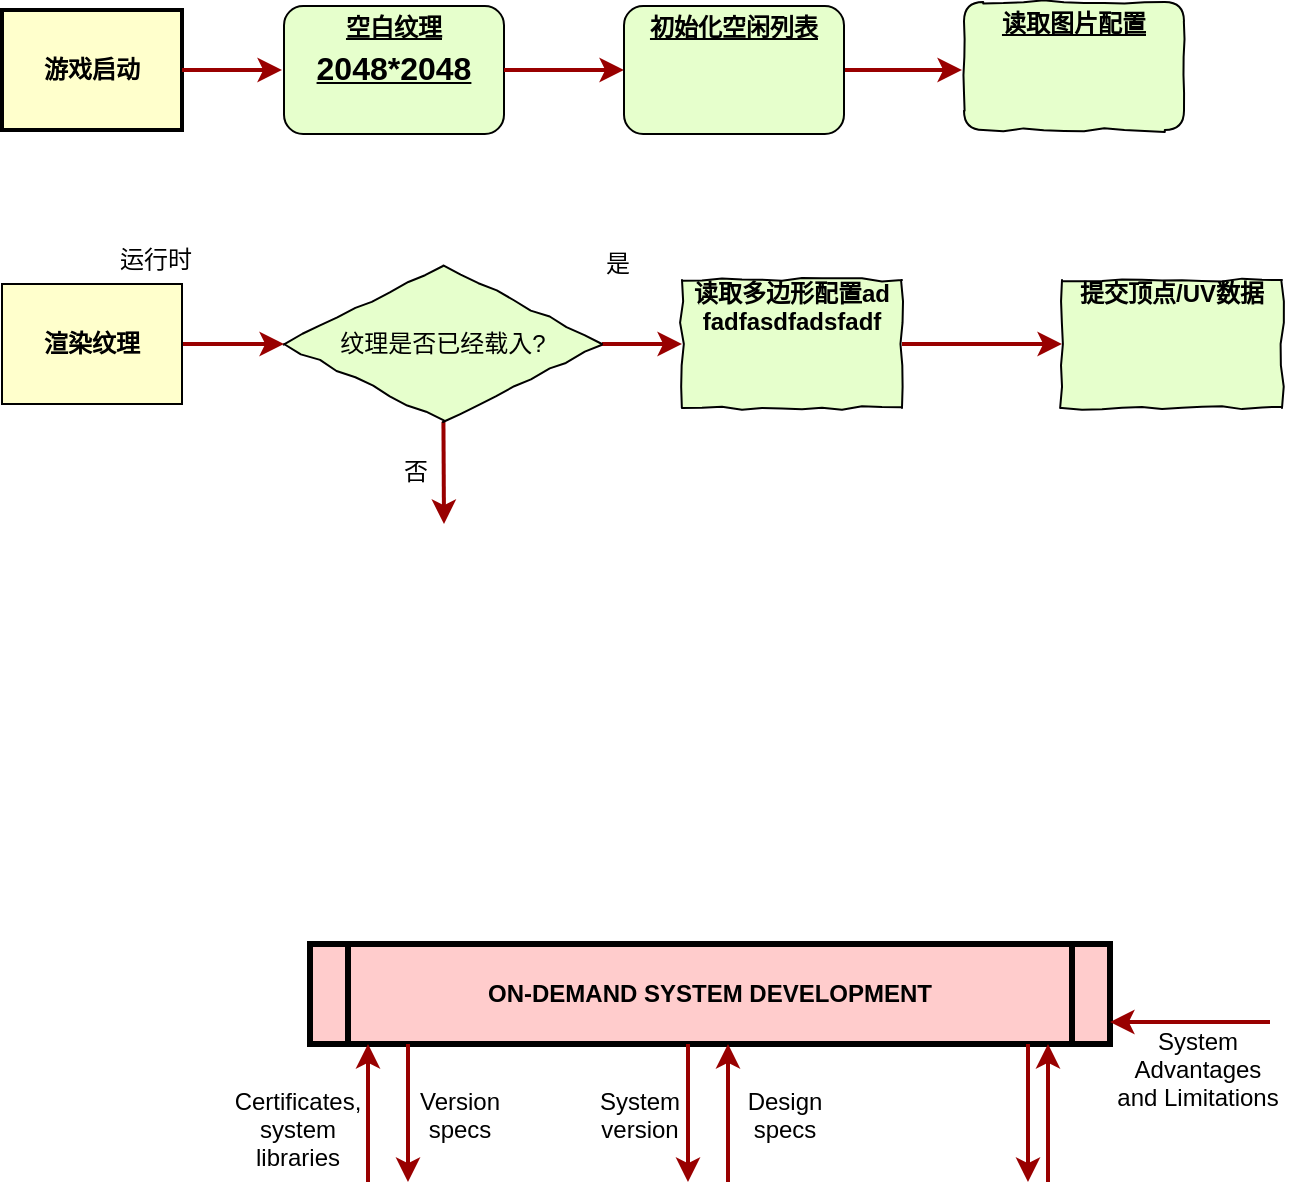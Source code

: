 <mxfile pages="1" version="11.2.4" type="github"><diagram name="Page-1" id="c7558073-3199-34d8-9f00-42111426c3f3"><mxGraphModel dx="891" dy="576" grid="1" gridSize="10" guides="1" tooltips="1" connect="1" arrows="1" fold="1" page="1" pageScale="1" pageWidth="826" pageHeight="1169" background="#ffffff" math="0" shadow="0"><root><mxCell id="0"/><mxCell id="1" parent="0"/><mxCell id="2" value="&lt;p style=&quot;margin: 0px ; margin-top: 4px ; text-align: center ; text-decoration: underline&quot;&gt;空白纹理&lt;/p&gt;&lt;p style=&quot;margin: 0px ; margin-top: 4px ; text-align: center ; text-decoration: underline&quot;&gt;&lt;font style=&quot;font-size: 16px&quot;&gt;2048*2048&lt;/font&gt;&lt;/p&gt;" style="verticalAlign=middle;align=center;overflow=fill;fontSize=12;fontFamily=Helvetica;html=1;rounded=1;fontStyle=1;strokeWidth=1;fillColor=#E6FFCC" parent="1" vertex="1"><mxGeometry x="181" y="101" width="110" height="64" as="geometry"/></mxCell><mxCell id="4" value="游戏启动" style="whiteSpace=wrap;align=center;verticalAlign=middle;fontStyle=1;strokeWidth=2;fillColor=#FFFFCC" parent="1" vertex="1"><mxGeometry x="40" y="103" width="90" height="60" as="geometry"/></mxCell><mxCell id="5" value="ON-DEMAND SYSTEM DEVELOPMENT" style="shape=process;whiteSpace=wrap;align=center;verticalAlign=middle;size=0.048;fontStyle=1;strokeWidth=3;fillColor=#FFCCCC" parent="1" vertex="1"><mxGeometry x="194.0" y="570" width="400" height="50" as="geometry"/></mxCell><mxCell id="37" value="" style="edgeStyle=none;noEdgeStyle=1;strokeColor=#990000;strokeWidth=2" parent="1" source="4" edge="1"><mxGeometry width="100" height="100" relative="1" as="geometry"><mxPoint x="280" y="42" as="sourcePoint"/><mxPoint x="180" y="133" as="targetPoint"/></mxGeometry></mxCell><mxCell id="73" value="" style="edgeStyle=elbowEdgeStyle;elbow=vertical;strokeColor=#990000;strokeWidth=2" parent="1" target="5" edge="1"><mxGeometry width="100" height="100" relative="1" as="geometry"><mxPoint x="674" y="609" as="sourcePoint"/><mxPoint x="553" y="579" as="targetPoint"/><Array as="points"><mxPoint x="643" y="609"/></Array></mxGeometry></mxCell><mxCell id="75" value="System &#10;Advantages &#10;and Limitations" style="text;spacingTop=-5;align=center" parent="1" vertex="1"><mxGeometry x="623" y="610.0" width="30" height="20" as="geometry"/></mxCell><mxCell id="76" value="" style="edgeStyle=elbowEdgeStyle;elbow=horizontal;strokeColor=#990000;strokeWidth=2" parent="1" target="5" edge="1"><mxGeometry width="100" height="100" relative="1" as="geometry"><mxPoint x="563" y="689" as="sourcePoint"/><mxPoint x="513" y="659" as="targetPoint"/><Array as="points"><mxPoint x="563" y="649"/></Array></mxGeometry></mxCell><mxCell id="77" value="" style="edgeStyle=elbowEdgeStyle;elbow=horizontal;strokeColor=#990000;strokeWidth=2" parent="1" source="5" edge="1"><mxGeometry width="100" height="100" relative="1" as="geometry"><mxPoint x="393" y="769" as="sourcePoint"/><mxPoint x="553" y="689" as="targetPoint"/><Array as="points"><mxPoint x="553" y="659"/></Array></mxGeometry></mxCell><mxCell id="88" value="" style="edgeStyle=elbowEdgeStyle;elbow=horizontal;strokeColor=#990000;strokeWidth=2" parent="1" source="5" edge="1"><mxGeometry width="100" height="100" relative="1" as="geometry"><mxPoint x="43" y="679" as="sourcePoint"/><mxPoint x="383" y="689" as="targetPoint"/><Array as="points"><mxPoint x="383" y="649"/></Array></mxGeometry></mxCell><mxCell id="89" value="" style="edgeStyle=elbowEdgeStyle;elbow=horizontal;strokeColor=#990000;strokeWidth=2" parent="1" target="5" edge="1"><mxGeometry width="100" height="100" relative="1" as="geometry"><mxPoint x="403" y="689" as="sourcePoint"/><mxPoint x="153.0" y="589" as="targetPoint"/><Array as="points"><mxPoint x="403" y="649"/></Array></mxGeometry></mxCell><mxCell id="90" value="Version&#10;specs" style="text;spacingTop=-5;align=center" parent="1" vertex="1"><mxGeometry x="254" y="640" width="30" height="20" as="geometry"/></mxCell><mxCell id="91" value="Certificates,&#10;system&#10;libraries" style="text;spacingTop=-5;align=center" parent="1" vertex="1"><mxGeometry x="173" y="640.0" width="30" height="20" as="geometry"/></mxCell><mxCell id="92" value="" style="edgeStyle=elbowEdgeStyle;elbow=horizontal;strokeColor=#990000;strokeWidth=2" parent="1" source="5" edge="1"><mxGeometry width="100" height="100" relative="1" as="geometry"><mxPoint x="23.0" y="679" as="sourcePoint"/><mxPoint x="243" y="689" as="targetPoint"/><Array as="points"><mxPoint x="243" y="649"/></Array></mxGeometry></mxCell><mxCell id="93" value="" style="edgeStyle=elbowEdgeStyle;elbow=horizontal;strokeColor=#990000;strokeWidth=2" parent="1" target="5" edge="1"><mxGeometry width="100" height="100" relative="1" as="geometry"><mxPoint x="223" y="689" as="sourcePoint"/><mxPoint x="133" y="589" as="targetPoint"/><Array as="points"><mxPoint x="223" y="649"/></Array></mxGeometry></mxCell><mxCell id="95" value="Design&#10;specs" style="text;spacingTop=-5;align=center" parent="1" vertex="1"><mxGeometry x="416.5" y="640.0" width="30" height="20" as="geometry"/></mxCell><mxCell id="96" value="System&#10;version" style="text;spacingTop=-5;align=center" parent="1" vertex="1"><mxGeometry x="344.0" y="640" width="30" height="20" as="geometry"/></mxCell><mxCell id="Ya-IRal7ZvJ_JEofP9fp-98" value="" style="edgeStyle=none;noEdgeStyle=1;strokeColor=#990000;strokeWidth=2;exitX=1;exitY=0.5;exitDx=0;exitDy=0;" parent="1" source="2" edge="1" target="b0LK3URDOiDDCZ83941C-96"><mxGeometry width="100" height="100" relative="1" as="geometry"><mxPoint x="350" y="112" as="sourcePoint"/><mxPoint x="350" y="133" as="targetPoint"/></mxGeometry></mxCell><mxCell id="b0LK3URDOiDDCZ83941C-102" style="edgeStyle=none;orthogonalLoop=1;jettySize=auto;html=1;exitX=1;exitY=0.5;exitDx=0;exitDy=0;strokeColor=#990000;strokeWidth=2;" edge="1" parent="1" source="b0LK3URDOiDDCZ83941C-96"><mxGeometry relative="1" as="geometry"><mxPoint x="520" y="133" as="targetPoint"/></mxGeometry></mxCell><mxCell id="b0LK3URDOiDDCZ83941C-96" value="&lt;p style=&quot;margin: 0px ; margin-top: 4px ; text-align: center ; text-decoration: underline&quot;&gt;初始化空闲列表&lt;/p&gt;" style="verticalAlign=middle;align=center;overflow=fill;fontSize=12;fontFamily=Helvetica;html=1;rounded=1;fontStyle=1;strokeWidth=1;fillColor=#E6FFCC" vertex="1" parent="1"><mxGeometry x="351" y="101" width="110" height="64" as="geometry"/></mxCell><mxCell id="b0LK3URDOiDDCZ83941C-103" value="&lt;p style=&quot;margin: 0px ; margin-top: 4px ; text-align: center ; text-decoration: underline&quot;&gt;读取图片配置&lt;/p&gt;" style="verticalAlign=middle;align=center;overflow=fill;fontSize=12;fontFamily=Helvetica;html=1;rounded=1;fontStyle=1;strokeWidth=1;fillColor=#E6FFCC;comic=1;" vertex="1" parent="1"><mxGeometry x="521" y="99" width="110" height="64" as="geometry"/></mxCell><mxCell id="b0LK3URDOiDDCZ83941C-104" style="edgeStyle=none;orthogonalLoop=1;jettySize=auto;html=1;entryX=0;entryY=0.5;entryDx=0;entryDy=0;strokeColor=#990000;strokeWidth=2;" edge="1" parent="1" source="b0LK3URDOiDDCZ83941C-103" target="b0LK3URDOiDDCZ83941C-103"><mxGeometry relative="1" as="geometry"/></mxCell><mxCell id="b0LK3URDOiDDCZ83941C-109" style="edgeStyle=none;orthogonalLoop=1;jettySize=auto;html=1;exitX=0.5;exitY=0;exitDx=0;exitDy=0;strokeColor=#990000;strokeWidth=2;entryX=0;entryY=0.5;entryDx=0;entryDy=0;" edge="1" parent="1" source="b0LK3URDOiDDCZ83941C-105" target="b0LK3URDOiDDCZ83941C-121"><mxGeometry relative="1" as="geometry"><mxPoint x="370" y="270" as="targetPoint"/></mxGeometry></mxCell><mxCell id="b0LK3URDOiDDCZ83941C-117" value="" style="edgeStyle=none;orthogonalLoop=1;jettySize=auto;html=1;strokeColor=#990000;strokeWidth=2;" edge="1" parent="1" source="b0LK3URDOiDDCZ83941C-105"><mxGeometry relative="1" as="geometry"><mxPoint x="261" y="360" as="targetPoint"/></mxGeometry></mxCell><mxCell id="b0LK3URDOiDDCZ83941C-105" value="纹理是否已经载入?" style="rhombus;whiteSpace=wrap;html=1;rotation=0;direction=south;fillColor=#E6FFCC;shadow=0;comic=1;" vertex="1" parent="1"><mxGeometry x="181" y="231" width="159" height="78" as="geometry"/></mxCell><mxCell id="b0LK3URDOiDDCZ83941C-107" style="edgeStyle=none;orthogonalLoop=1;jettySize=auto;html=1;exitX=1;exitY=0.5;exitDx=0;exitDy=0;strokeColor=#990000;strokeWidth=2;entryX=0.5;entryY=1;entryDx=0;entryDy=0;" edge="1" parent="1" source="b0LK3URDOiDDCZ83941C-106" target="b0LK3URDOiDDCZ83941C-105"><mxGeometry relative="1" as="geometry"><mxPoint x="180" y="270" as="targetPoint"/></mxGeometry></mxCell><mxCell id="b0LK3URDOiDDCZ83941C-106" value="渲染纹理" style="whiteSpace=wrap;align=center;verticalAlign=middle;fontStyle=1;strokeWidth=1;fillColor=#FFFFCC" vertex="1" parent="1"><mxGeometry x="40" y="240" width="90" height="60" as="geometry"/></mxCell><mxCell id="b0LK3URDOiDDCZ83941C-108" value="运行时" style="text;html=1;" vertex="1" parent="1"><mxGeometry x="97" y="214" width="60" height="30" as="geometry"/></mxCell><mxCell id="b0LK3URDOiDDCZ83941C-110" value="是" style="text;html=1;" vertex="1" parent="1"><mxGeometry x="340" y="216" width="60" height="30" as="geometry"/></mxCell><mxCell id="b0LK3URDOiDDCZ83941C-118" value="否" style="text;html=1;" vertex="1" parent="1"><mxGeometry x="239" y="320" width="60" height="30" as="geometry"/></mxCell><mxCell id="b0LK3URDOiDDCZ83941C-127" value="" style="edgeStyle=none;orthogonalLoop=1;jettySize=auto;html=1;strokeColor=#990000;strokeWidth=2;" edge="1" parent="1" source="b0LK3URDOiDDCZ83941C-121" target="b0LK3URDOiDDCZ83941C-126"><mxGeometry relative="1" as="geometry"/></mxCell><mxCell id="b0LK3URDOiDDCZ83941C-121" value="读取多边形配置ad&lt;br&gt;fadfasdfadsfadf" style="verticalAlign=center;align=center;overflow=fill;fontSize=12;fontFamily=Helvetica;html=1;rounded=0;fontStyle=1;strokeWidth=1;fillColor=#E6FFCC;comic=1;" vertex="1" parent="1"><mxGeometry x="380" y="238" width="110" height="64" as="geometry"/></mxCell><mxCell id="b0LK3URDOiDDCZ83941C-126" value="提交顶点/UV数据" style="verticalAlign=center;align=center;overflow=fill;fontSize=12;fontFamily=Helvetica;html=1;rounded=0;fontStyle=1;strokeWidth=1;fillColor=#E6FFCC;comic=1;" vertex="1" parent="1"><mxGeometry x="570" y="238" width="110" height="64" as="geometry"/></mxCell></root></mxGraphModel></diagram></mxfile>